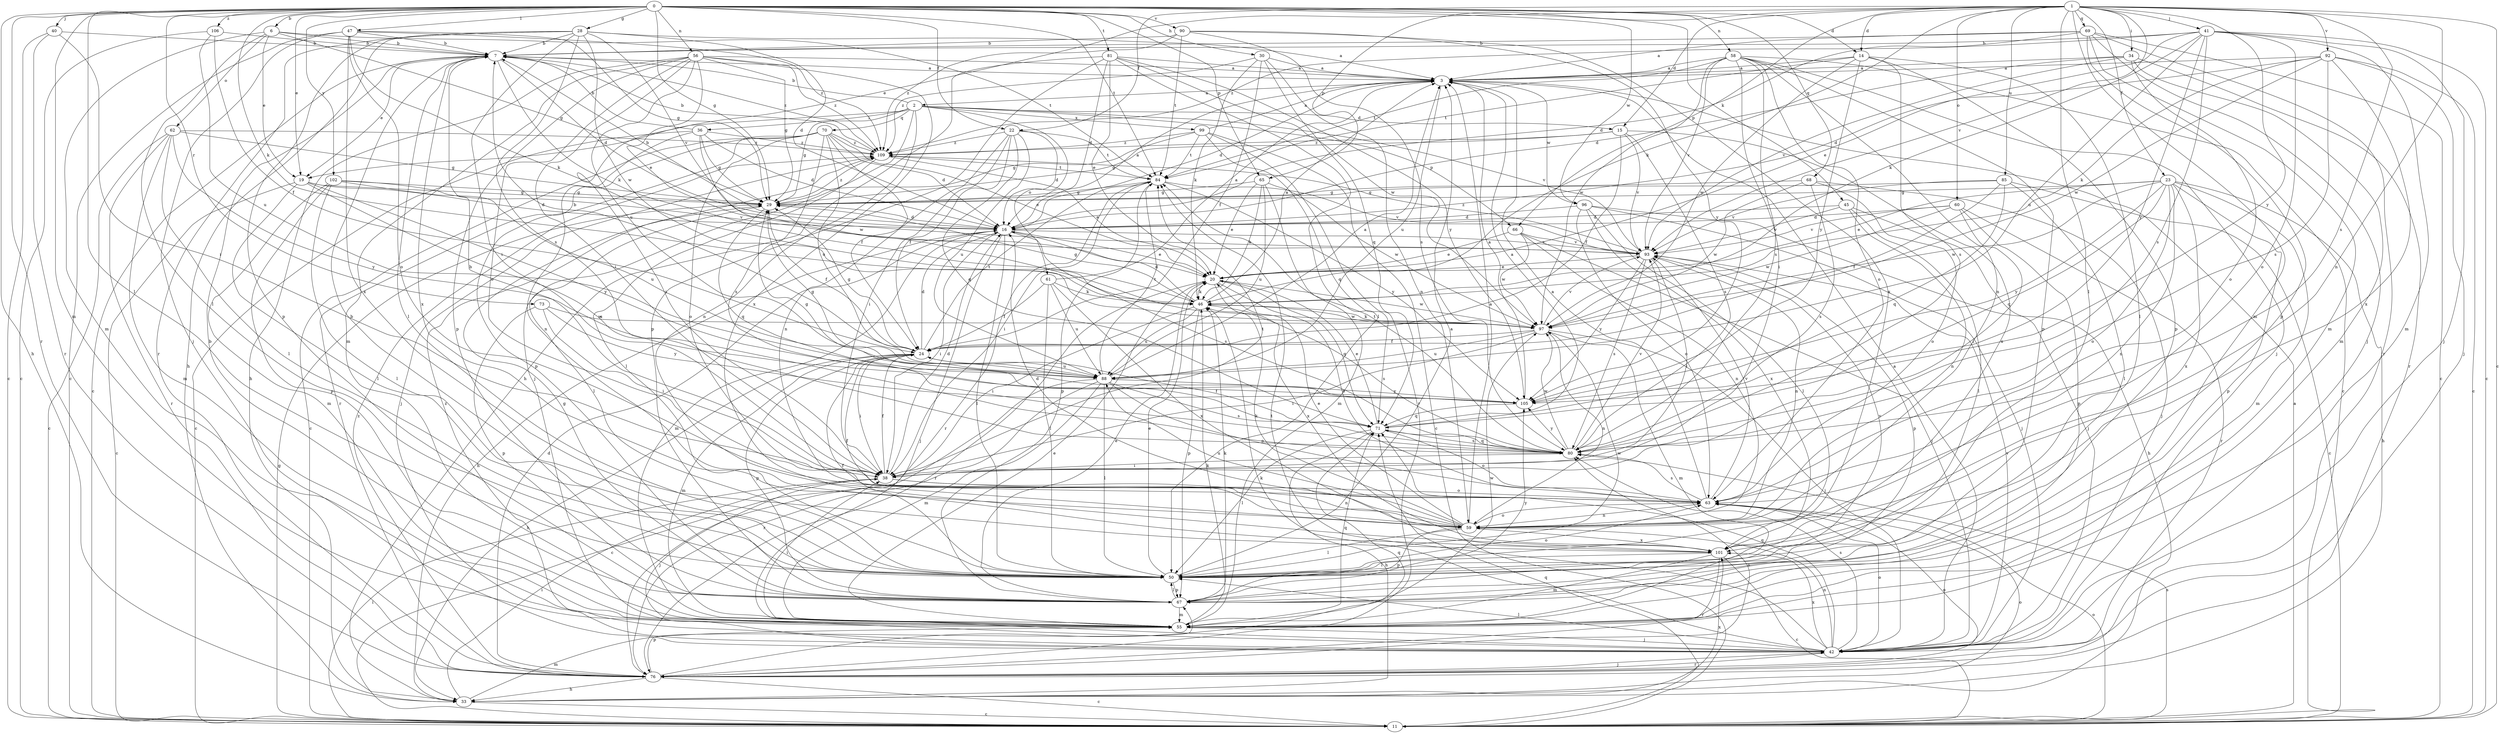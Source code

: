 strict digraph  {
0;
1;
2;
3;
6;
7;
11;
14;
15;
16;
19;
20;
22;
23;
24;
28;
29;
30;
33;
34;
36;
38;
40;
41;
42;
45;
46;
47;
50;
55;
56;
58;
59;
60;
61;
62;
63;
65;
66;
67;
68;
69;
70;
71;
73;
76;
80;
81;
84;
85;
88;
90;
92;
93;
96;
97;
99;
101;
102;
105;
106;
109;
0 -> 6  [label=b];
0 -> 14  [label=d];
0 -> 19  [label=e];
0 -> 22  [label=f];
0 -> 28  [label=g];
0 -> 29  [label=g];
0 -> 30  [label=h];
0 -> 33  [label=h];
0 -> 40  [label=j];
0 -> 45  [label=k];
0 -> 46  [label=k];
0 -> 47  [label=l];
0 -> 50  [label=l];
0 -> 55  [label=m];
0 -> 56  [label=n];
0 -> 58  [label=n];
0 -> 65  [label=p];
0 -> 68  [label=q];
0 -> 73  [label=r];
0 -> 76  [label=r];
0 -> 81  [label=t];
0 -> 84  [label=t];
0 -> 90  [label=v];
0 -> 96  [label=w];
0 -> 102  [label=y];
0 -> 106  [label=z];
1 -> 11  [label=c];
1 -> 14  [label=d];
1 -> 15  [label=d];
1 -> 19  [label=e];
1 -> 22  [label=f];
1 -> 23  [label=f];
1 -> 34  [label=i];
1 -> 41  [label=j];
1 -> 46  [label=k];
1 -> 50  [label=l];
1 -> 55  [label=m];
1 -> 59  [label=n];
1 -> 60  [label=o];
1 -> 65  [label=p];
1 -> 66  [label=p];
1 -> 69  [label=q];
1 -> 80  [label=s];
1 -> 85  [label=u];
1 -> 92  [label=v];
1 -> 93  [label=v];
1 -> 105  [label=y];
2 -> 7  [label=b];
2 -> 15  [label=d];
2 -> 29  [label=g];
2 -> 36  [label=i];
2 -> 38  [label=i];
2 -> 42  [label=j];
2 -> 59  [label=n];
2 -> 61  [label=o];
2 -> 66  [label=p];
2 -> 70  [label=q];
2 -> 93  [label=v];
2 -> 99  [label=x];
3 -> 2  [label=a];
3 -> 16  [label=d];
3 -> 88  [label=u];
3 -> 96  [label=w];
6 -> 7  [label=b];
6 -> 19  [label=e];
6 -> 29  [label=g];
6 -> 50  [label=l];
6 -> 55  [label=m];
6 -> 62  [label=o];
6 -> 84  [label=t];
7 -> 3  [label=a];
7 -> 11  [label=c];
7 -> 16  [label=d];
7 -> 19  [label=e];
7 -> 46  [label=k];
7 -> 50  [label=l];
7 -> 101  [label=x];
7 -> 109  [label=z];
11 -> 3  [label=a];
11 -> 29  [label=g];
11 -> 38  [label=i];
11 -> 63  [label=o];
11 -> 71  [label=q];
11 -> 80  [label=s];
14 -> 3  [label=a];
14 -> 50  [label=l];
14 -> 67  [label=p];
14 -> 80  [label=s];
14 -> 84  [label=t];
14 -> 97  [label=w];
14 -> 105  [label=y];
15 -> 24  [label=f];
15 -> 29  [label=g];
15 -> 80  [label=s];
15 -> 93  [label=v];
15 -> 101  [label=x];
15 -> 109  [label=z];
16 -> 3  [label=a];
16 -> 7  [label=b];
16 -> 20  [label=e];
16 -> 33  [label=h];
16 -> 38  [label=i];
16 -> 42  [label=j];
16 -> 50  [label=l];
16 -> 55  [label=m];
16 -> 80  [label=s];
16 -> 93  [label=v];
19 -> 11  [label=c];
19 -> 16  [label=d];
19 -> 29  [label=g];
19 -> 50  [label=l];
19 -> 80  [label=s];
19 -> 105  [label=y];
20 -> 46  [label=k];
20 -> 63  [label=o];
20 -> 71  [label=q];
20 -> 76  [label=r];
20 -> 97  [label=w];
20 -> 101  [label=x];
22 -> 16  [label=d];
22 -> 24  [label=f];
22 -> 38  [label=i];
22 -> 59  [label=n];
22 -> 71  [label=q];
22 -> 84  [label=t];
22 -> 88  [label=u];
22 -> 109  [label=z];
23 -> 20  [label=e];
23 -> 29  [label=g];
23 -> 33  [label=h];
23 -> 55  [label=m];
23 -> 59  [label=n];
23 -> 63  [label=o];
23 -> 67  [label=p];
23 -> 71  [label=q];
23 -> 97  [label=w];
23 -> 101  [label=x];
23 -> 105  [label=y];
24 -> 7  [label=b];
24 -> 16  [label=d];
24 -> 29  [label=g];
24 -> 33  [label=h];
24 -> 38  [label=i];
24 -> 55  [label=m];
24 -> 67  [label=p];
24 -> 84  [label=t];
24 -> 88  [label=u];
28 -> 3  [label=a];
28 -> 7  [label=b];
28 -> 16  [label=d];
28 -> 33  [label=h];
28 -> 38  [label=i];
28 -> 67  [label=p];
28 -> 76  [label=r];
28 -> 80  [label=s];
28 -> 93  [label=v];
28 -> 97  [label=w];
29 -> 16  [label=d];
29 -> 24  [label=f];
29 -> 50  [label=l];
29 -> 71  [label=q];
29 -> 109  [label=z];
30 -> 3  [label=a];
30 -> 24  [label=f];
30 -> 46  [label=k];
30 -> 59  [label=n];
30 -> 71  [label=q];
30 -> 109  [label=z];
33 -> 11  [label=c];
33 -> 38  [label=i];
33 -> 55  [label=m];
33 -> 63  [label=o];
33 -> 101  [label=x];
34 -> 3  [label=a];
34 -> 16  [label=d];
34 -> 55  [label=m];
34 -> 63  [label=o];
34 -> 76  [label=r];
34 -> 93  [label=v];
36 -> 7  [label=b];
36 -> 11  [label=c];
36 -> 16  [label=d];
36 -> 29  [label=g];
36 -> 59  [label=n];
36 -> 97  [label=w];
36 -> 109  [label=z];
38 -> 7  [label=b];
38 -> 16  [label=d];
38 -> 24  [label=f];
38 -> 42  [label=j];
38 -> 59  [label=n];
38 -> 63  [label=o];
38 -> 84  [label=t];
40 -> 7  [label=b];
40 -> 11  [label=c];
40 -> 38  [label=i];
40 -> 76  [label=r];
41 -> 7  [label=b];
41 -> 11  [label=c];
41 -> 20  [label=e];
41 -> 42  [label=j];
41 -> 46  [label=k];
41 -> 55  [label=m];
41 -> 63  [label=o];
41 -> 80  [label=s];
41 -> 88  [label=u];
41 -> 105  [label=y];
41 -> 109  [label=z];
42 -> 3  [label=a];
42 -> 46  [label=k];
42 -> 50  [label=l];
42 -> 59  [label=n];
42 -> 63  [label=o];
42 -> 71  [label=q];
42 -> 76  [label=r];
42 -> 80  [label=s];
42 -> 84  [label=t];
42 -> 93  [label=v];
42 -> 101  [label=x];
42 -> 109  [label=z];
45 -> 16  [label=d];
45 -> 42  [label=j];
45 -> 50  [label=l];
45 -> 59  [label=n];
45 -> 93  [label=v];
46 -> 3  [label=a];
46 -> 16  [label=d];
46 -> 29  [label=g];
46 -> 38  [label=i];
46 -> 67  [label=p];
46 -> 80  [label=s];
46 -> 88  [label=u];
46 -> 97  [label=w];
47 -> 7  [label=b];
47 -> 11  [label=c];
47 -> 29  [label=g];
47 -> 42  [label=j];
47 -> 46  [label=k];
47 -> 63  [label=o];
47 -> 101  [label=x];
47 -> 109  [label=z];
50 -> 3  [label=a];
50 -> 7  [label=b];
50 -> 20  [label=e];
50 -> 24  [label=f];
50 -> 63  [label=o];
50 -> 67  [label=p];
50 -> 93  [label=v];
50 -> 97  [label=w];
55 -> 7  [label=b];
55 -> 20  [label=e];
55 -> 38  [label=i];
55 -> 42  [label=j];
55 -> 46  [label=k];
55 -> 71  [label=q];
55 -> 97  [label=w];
56 -> 3  [label=a];
56 -> 20  [label=e];
56 -> 29  [label=g];
56 -> 33  [label=h];
56 -> 38  [label=i];
56 -> 55  [label=m];
56 -> 63  [label=o];
56 -> 67  [label=p];
56 -> 88  [label=u];
56 -> 101  [label=x];
56 -> 109  [label=z];
58 -> 3  [label=a];
58 -> 11  [label=c];
58 -> 38  [label=i];
58 -> 42  [label=j];
58 -> 59  [label=n];
58 -> 63  [label=o];
58 -> 67  [label=p];
58 -> 80  [label=s];
58 -> 84  [label=t];
58 -> 93  [label=v];
58 -> 97  [label=w];
59 -> 3  [label=a];
59 -> 16  [label=d];
59 -> 20  [label=e];
59 -> 24  [label=f];
59 -> 46  [label=k];
59 -> 50  [label=l];
59 -> 63  [label=o];
59 -> 67  [label=p];
59 -> 88  [label=u];
59 -> 101  [label=x];
60 -> 16  [label=d];
60 -> 38  [label=i];
60 -> 67  [label=p];
60 -> 76  [label=r];
60 -> 93  [label=v];
60 -> 97  [label=w];
61 -> 3  [label=a];
61 -> 24  [label=f];
61 -> 46  [label=k];
61 -> 50  [label=l];
61 -> 88  [label=u];
61 -> 101  [label=x];
62 -> 11  [label=c];
62 -> 29  [label=g];
62 -> 50  [label=l];
62 -> 55  [label=m];
62 -> 76  [label=r];
62 -> 105  [label=y];
62 -> 109  [label=z];
63 -> 3  [label=a];
63 -> 59  [label=n];
63 -> 80  [label=s];
63 -> 93  [label=v];
65 -> 20  [label=e];
65 -> 29  [label=g];
65 -> 46  [label=k];
65 -> 55  [label=m];
65 -> 88  [label=u];
65 -> 97  [label=w];
66 -> 20  [label=e];
66 -> 42  [label=j];
66 -> 59  [label=n];
66 -> 93  [label=v];
66 -> 97  [label=w];
67 -> 20  [label=e];
67 -> 29  [label=g];
67 -> 46  [label=k];
67 -> 50  [label=l];
67 -> 55  [label=m];
67 -> 105  [label=y];
68 -> 29  [label=g];
68 -> 42  [label=j];
68 -> 63  [label=o];
68 -> 80  [label=s];
68 -> 97  [label=w];
69 -> 3  [label=a];
69 -> 7  [label=b];
69 -> 11  [label=c];
69 -> 16  [label=d];
69 -> 42  [label=j];
69 -> 55  [label=m];
69 -> 67  [label=p];
69 -> 76  [label=r];
70 -> 11  [label=c];
70 -> 16  [label=d];
70 -> 20  [label=e];
70 -> 24  [label=f];
70 -> 63  [label=o];
70 -> 67  [label=p];
70 -> 76  [label=r];
70 -> 80  [label=s];
70 -> 88  [label=u];
70 -> 109  [label=z];
71 -> 3  [label=a];
71 -> 20  [label=e];
71 -> 24  [label=f];
71 -> 33  [label=h];
71 -> 50  [label=l];
71 -> 63  [label=o];
71 -> 80  [label=s];
73 -> 38  [label=i];
73 -> 67  [label=p];
73 -> 97  [label=w];
73 -> 105  [label=y];
76 -> 11  [label=c];
76 -> 16  [label=d];
76 -> 33  [label=h];
76 -> 42  [label=j];
76 -> 63  [label=o];
76 -> 67  [label=p];
76 -> 71  [label=q];
76 -> 80  [label=s];
76 -> 109  [label=z];
80 -> 38  [label=i];
80 -> 71  [label=q];
80 -> 84  [label=t];
80 -> 93  [label=v];
80 -> 97  [label=w];
80 -> 105  [label=y];
81 -> 3  [label=a];
81 -> 16  [label=d];
81 -> 20  [label=e];
81 -> 33  [label=h];
81 -> 50  [label=l];
81 -> 67  [label=p];
81 -> 97  [label=w];
81 -> 105  [label=y];
84 -> 29  [label=g];
84 -> 38  [label=i];
84 -> 67  [label=p];
84 -> 76  [label=r];
84 -> 93  [label=v];
84 -> 105  [label=y];
85 -> 11  [label=c];
85 -> 24  [label=f];
85 -> 29  [label=g];
85 -> 50  [label=l];
85 -> 71  [label=q];
85 -> 93  [label=v];
88 -> 3  [label=a];
88 -> 11  [label=c];
88 -> 29  [label=g];
88 -> 50  [label=l];
88 -> 55  [label=m];
88 -> 63  [label=o];
88 -> 76  [label=r];
88 -> 80  [label=s];
88 -> 84  [label=t];
88 -> 105  [label=y];
90 -> 7  [label=b];
90 -> 80  [label=s];
90 -> 84  [label=t];
90 -> 101  [label=x];
90 -> 105  [label=y];
90 -> 109  [label=z];
92 -> 3  [label=a];
92 -> 11  [label=c];
92 -> 16  [label=d];
92 -> 42  [label=j];
92 -> 46  [label=k];
92 -> 80  [label=s];
92 -> 97  [label=w];
92 -> 101  [label=x];
93 -> 20  [label=e];
93 -> 38  [label=i];
93 -> 59  [label=n];
93 -> 67  [label=p];
93 -> 80  [label=s];
93 -> 105  [label=y];
93 -> 109  [label=z];
96 -> 16  [label=d];
96 -> 33  [label=h];
96 -> 42  [label=j];
96 -> 50  [label=l];
96 -> 63  [label=o];
96 -> 101  [label=x];
97 -> 24  [label=f];
97 -> 38  [label=i];
97 -> 42  [label=j];
97 -> 46  [label=k];
97 -> 55  [label=m];
97 -> 59  [label=n];
97 -> 88  [label=u];
97 -> 93  [label=v];
99 -> 3  [label=a];
99 -> 11  [label=c];
99 -> 29  [label=g];
99 -> 71  [label=q];
99 -> 76  [label=r];
99 -> 84  [label=t];
99 -> 109  [label=z];
101 -> 11  [label=c];
101 -> 50  [label=l];
101 -> 55  [label=m];
101 -> 76  [label=r];
102 -> 29  [label=g];
102 -> 50  [label=l];
102 -> 55  [label=m];
102 -> 67  [label=p];
102 -> 88  [label=u];
102 -> 93  [label=v];
105 -> 3  [label=a];
105 -> 29  [label=g];
105 -> 71  [label=q];
106 -> 7  [label=b];
106 -> 11  [label=c];
106 -> 24  [label=f];
106 -> 88  [label=u];
109 -> 7  [label=b];
109 -> 20  [label=e];
109 -> 42  [label=j];
109 -> 50  [label=l];
109 -> 84  [label=t];
}
